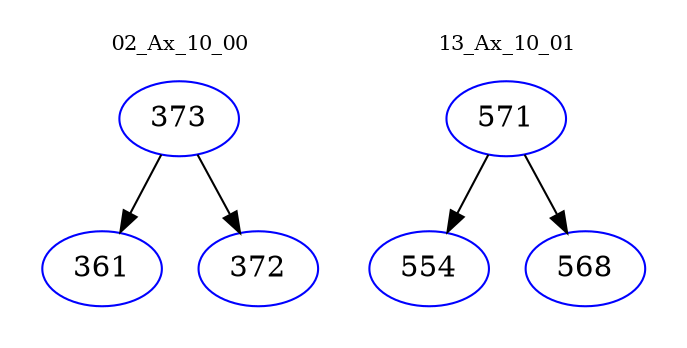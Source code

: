 digraph{
subgraph cluster_0 {
color = white
label = "02_Ax_10_00";
fontsize=10;
T0_373 [label="373", color="blue"]
T0_373 -> T0_361 [color="black"]
T0_361 [label="361", color="blue"]
T0_373 -> T0_372 [color="black"]
T0_372 [label="372", color="blue"]
}
subgraph cluster_1 {
color = white
label = "13_Ax_10_01";
fontsize=10;
T1_571 [label="571", color="blue"]
T1_571 -> T1_554 [color="black"]
T1_554 [label="554", color="blue"]
T1_571 -> T1_568 [color="black"]
T1_568 [label="568", color="blue"]
}
}

